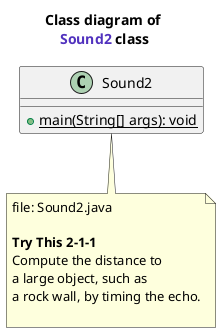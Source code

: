@startuml
title Class diagram of \n<font name=monospace><color #5132be>Sound2</color></font> class

class Sound2 {
    {method} + {static} main(String[] args): void
}
note bottom of Sound2
    file: Sound2.java

    <b>Try This 2-1-1</b>
    Compute the distance to 
    a large object, such as 
    a rock wall, by timing the echo.

end note
@enduml